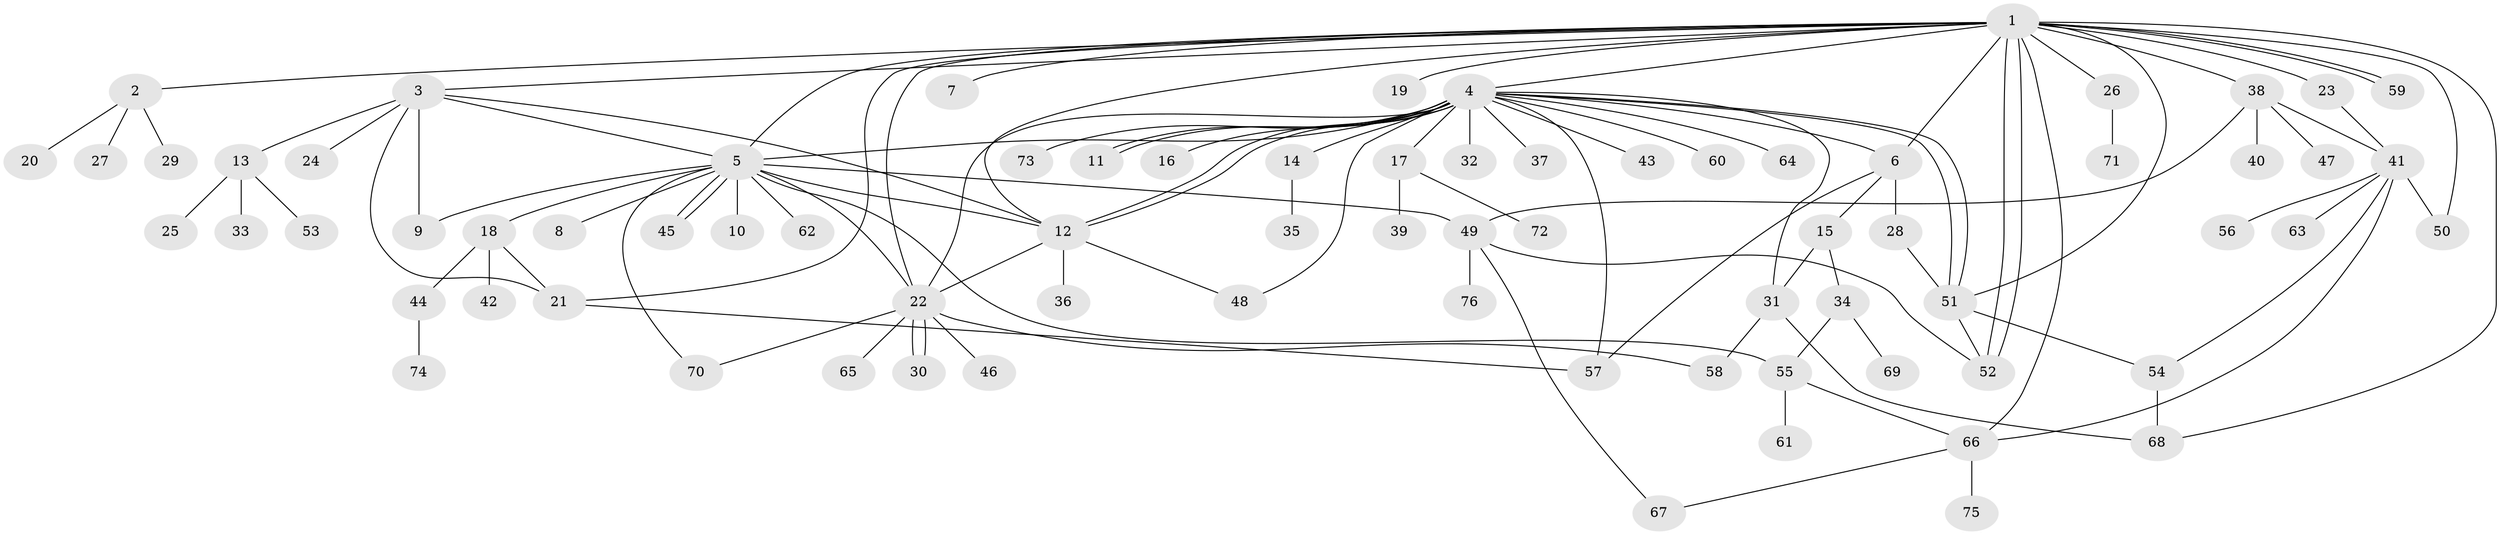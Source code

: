 // Generated by graph-tools (version 1.1) at 2025/35/03/09/25 02:35:34]
// undirected, 76 vertices, 114 edges
graph export_dot {
graph [start="1"]
  node [color=gray90,style=filled];
  1;
  2;
  3;
  4;
  5;
  6;
  7;
  8;
  9;
  10;
  11;
  12;
  13;
  14;
  15;
  16;
  17;
  18;
  19;
  20;
  21;
  22;
  23;
  24;
  25;
  26;
  27;
  28;
  29;
  30;
  31;
  32;
  33;
  34;
  35;
  36;
  37;
  38;
  39;
  40;
  41;
  42;
  43;
  44;
  45;
  46;
  47;
  48;
  49;
  50;
  51;
  52;
  53;
  54;
  55;
  56;
  57;
  58;
  59;
  60;
  61;
  62;
  63;
  64;
  65;
  66;
  67;
  68;
  69;
  70;
  71;
  72;
  73;
  74;
  75;
  76;
  1 -- 2;
  1 -- 3;
  1 -- 4;
  1 -- 5;
  1 -- 6;
  1 -- 7;
  1 -- 12;
  1 -- 19;
  1 -- 21;
  1 -- 22;
  1 -- 23;
  1 -- 26;
  1 -- 38;
  1 -- 50;
  1 -- 51;
  1 -- 52;
  1 -- 52;
  1 -- 59;
  1 -- 59;
  1 -- 66;
  1 -- 68;
  2 -- 20;
  2 -- 27;
  2 -- 29;
  3 -- 5;
  3 -- 9;
  3 -- 12;
  3 -- 13;
  3 -- 21;
  3 -- 24;
  4 -- 5;
  4 -- 6;
  4 -- 11;
  4 -- 11;
  4 -- 12;
  4 -- 12;
  4 -- 14;
  4 -- 16;
  4 -- 17;
  4 -- 22;
  4 -- 31;
  4 -- 32;
  4 -- 37;
  4 -- 43;
  4 -- 48;
  4 -- 51;
  4 -- 51;
  4 -- 57;
  4 -- 60;
  4 -- 64;
  4 -- 73;
  5 -- 8;
  5 -- 9;
  5 -- 10;
  5 -- 12;
  5 -- 18;
  5 -- 22;
  5 -- 45;
  5 -- 45;
  5 -- 49;
  5 -- 55;
  5 -- 62;
  5 -- 70;
  6 -- 15;
  6 -- 28;
  6 -- 57;
  12 -- 22;
  12 -- 36;
  12 -- 48;
  13 -- 25;
  13 -- 33;
  13 -- 53;
  14 -- 35;
  15 -- 31;
  15 -- 34;
  17 -- 39;
  17 -- 72;
  18 -- 21;
  18 -- 42;
  18 -- 44;
  21 -- 57;
  22 -- 30;
  22 -- 30;
  22 -- 46;
  22 -- 58;
  22 -- 65;
  22 -- 70;
  23 -- 41;
  26 -- 71;
  28 -- 51;
  31 -- 58;
  31 -- 68;
  34 -- 55;
  34 -- 69;
  38 -- 40;
  38 -- 41;
  38 -- 47;
  38 -- 49;
  41 -- 50;
  41 -- 54;
  41 -- 56;
  41 -- 63;
  41 -- 66;
  44 -- 74;
  49 -- 52;
  49 -- 67;
  49 -- 76;
  51 -- 52;
  51 -- 54;
  54 -- 68;
  55 -- 61;
  55 -- 66;
  66 -- 67;
  66 -- 75;
}
